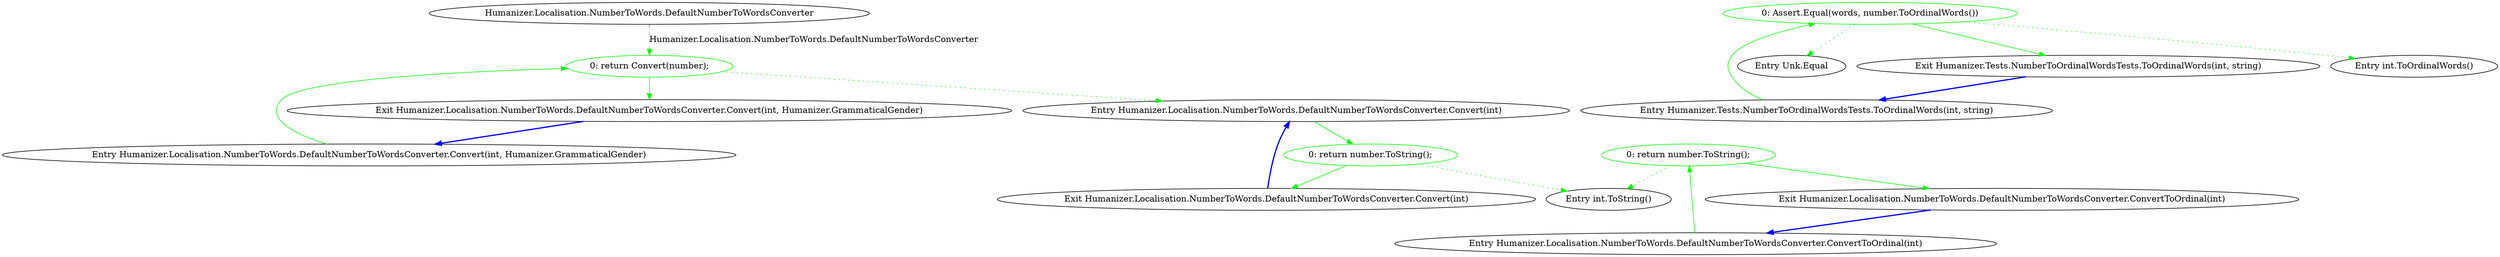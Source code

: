digraph  {
d1 [cluster="Humanizer.Localisation.NumberToWords.DefaultNumberToWordsConverter.Convert(int, Humanizer.GrammaticalGender)", color=green, community=0, label="0: return Convert(number);", span="6-6"];
d10 [label="Humanizer.Localisation.NumberToWords.DefaultNumberToWordsConverter", span=""];
d0 [cluster="Humanizer.Localisation.NumberToWords.DefaultNumberToWordsConverter.Convert(int, Humanizer.GrammaticalGender)", label="Entry Humanizer.Localisation.NumberToWords.DefaultNumberToWordsConverter.Convert(int, Humanizer.GrammaticalGender)", span="4-4"];
d2 [cluster="Humanizer.Localisation.NumberToWords.DefaultNumberToWordsConverter.Convert(int, Humanizer.GrammaticalGender)", label="Exit Humanizer.Localisation.NumberToWords.DefaultNumberToWordsConverter.Convert(int, Humanizer.GrammaticalGender)", span="4-4"];
d3 [cluster="Humanizer.Localisation.NumberToWords.DefaultNumberToWordsConverter.Convert(int)", label="Entry Humanizer.Localisation.NumberToWords.DefaultNumberToWordsConverter.Convert(int)", span="9-9"];
d4 [cluster="Humanizer.Localisation.NumberToWords.DefaultNumberToWordsConverter.Convert(int)", color=green, community=0, label="0: return number.ToString();", span="11-11"];
d5 [cluster="Humanizer.Localisation.NumberToWords.DefaultNumberToWordsConverter.Convert(int)", label="Exit Humanizer.Localisation.NumberToWords.DefaultNumberToWordsConverter.Convert(int)", span="9-9"];
d6 [cluster="int.ToString()", label="Entry int.ToString()", span="0-0"];
d8 [cluster="Humanizer.Localisation.NumberToWords.DefaultNumberToWordsConverter.ConvertToOrdinal(int)", color=green, community=0, label="0: return number.ToString();", span="16-16"];
d7 [cluster="Humanizer.Localisation.NumberToWords.DefaultNumberToWordsConverter.ConvertToOrdinal(int)", label="Entry Humanizer.Localisation.NumberToWords.DefaultNumberToWordsConverter.ConvertToOrdinal(int)", span="14-14"];
d9 [cluster="Humanizer.Localisation.NumberToWords.DefaultNumberToWordsConverter.ConvertToOrdinal(int)", label="Exit Humanizer.Localisation.NumberToWords.DefaultNumberToWordsConverter.ConvertToOrdinal(int)", span="14-14"];
m0_6 [cluster="Unk.Equal", file="TimeSpanHumanizeTests.cs", label="Entry Unk.Equal", span=""];
m0_2 [cluster="Humanizer.Tests.NumberToOrdinalWordsTests.ToOrdinalWords(int, string)", file="TimeSpanHumanizeTests.cs", label="Entry Humanizer.Tests.NumberToOrdinalWordsTests.ToOrdinalWords(int, string)", span="52-52"];
m0_3 [cluster="Humanizer.Tests.NumberToOrdinalWordsTests.ToOrdinalWords(int, string)", color=green, community=0, file="TimeSpanHumanizeTests.cs", label="0: Assert.Equal(words, number.ToOrdinalWords())", span="54-54"];
m0_4 [cluster="Humanizer.Tests.NumberToOrdinalWordsTests.ToOrdinalWords(int, string)", file="TimeSpanHumanizeTests.cs", label="Exit Humanizer.Tests.NumberToOrdinalWordsTests.ToOrdinalWords(int, string)", span="52-52"];
m0_5 [cluster="int.ToOrdinalWords()", file="TimeSpanHumanizeTests.cs", label="Entry int.ToOrdinalWords()", span="52-52"];
d1 -> d2  [color=green, key=0, style=solid];
d1 -> d3  [color=green, key=2, style=dotted];
d10 -> d1  [color=green, key=1, label="Humanizer.Localisation.NumberToWords.DefaultNumberToWordsConverter", style=dashed];
d0 -> d1  [color=green, key=0, style=solid];
d2 -> d0  [color=blue, key=0, style=bold];
d3 -> d4  [color=green, key=0, style=solid];
d4 -> d5  [color=green, key=0, style=solid];
d4 -> d6  [color=green, key=2, style=dotted];
d5 -> d3  [color=blue, key=0, style=bold];
d8 -> d9  [color=green, key=0, style=solid];
d8 -> d6  [color=green, key=2, style=dotted];
d7 -> d8  [color=green, key=0, style=solid];
d9 -> d7  [color=blue, key=0, style=bold];
m0_2 -> m0_3  [color=green, key=0, style=solid];
m0_3 -> m0_4  [color=green, key=0, style=solid];
m0_3 -> m0_5  [color=green, key=2, style=dotted];
m0_3 -> m0_6  [color=green, key=2, style=dotted];
m0_4 -> m0_2  [color=blue, key=0, style=bold];
}

